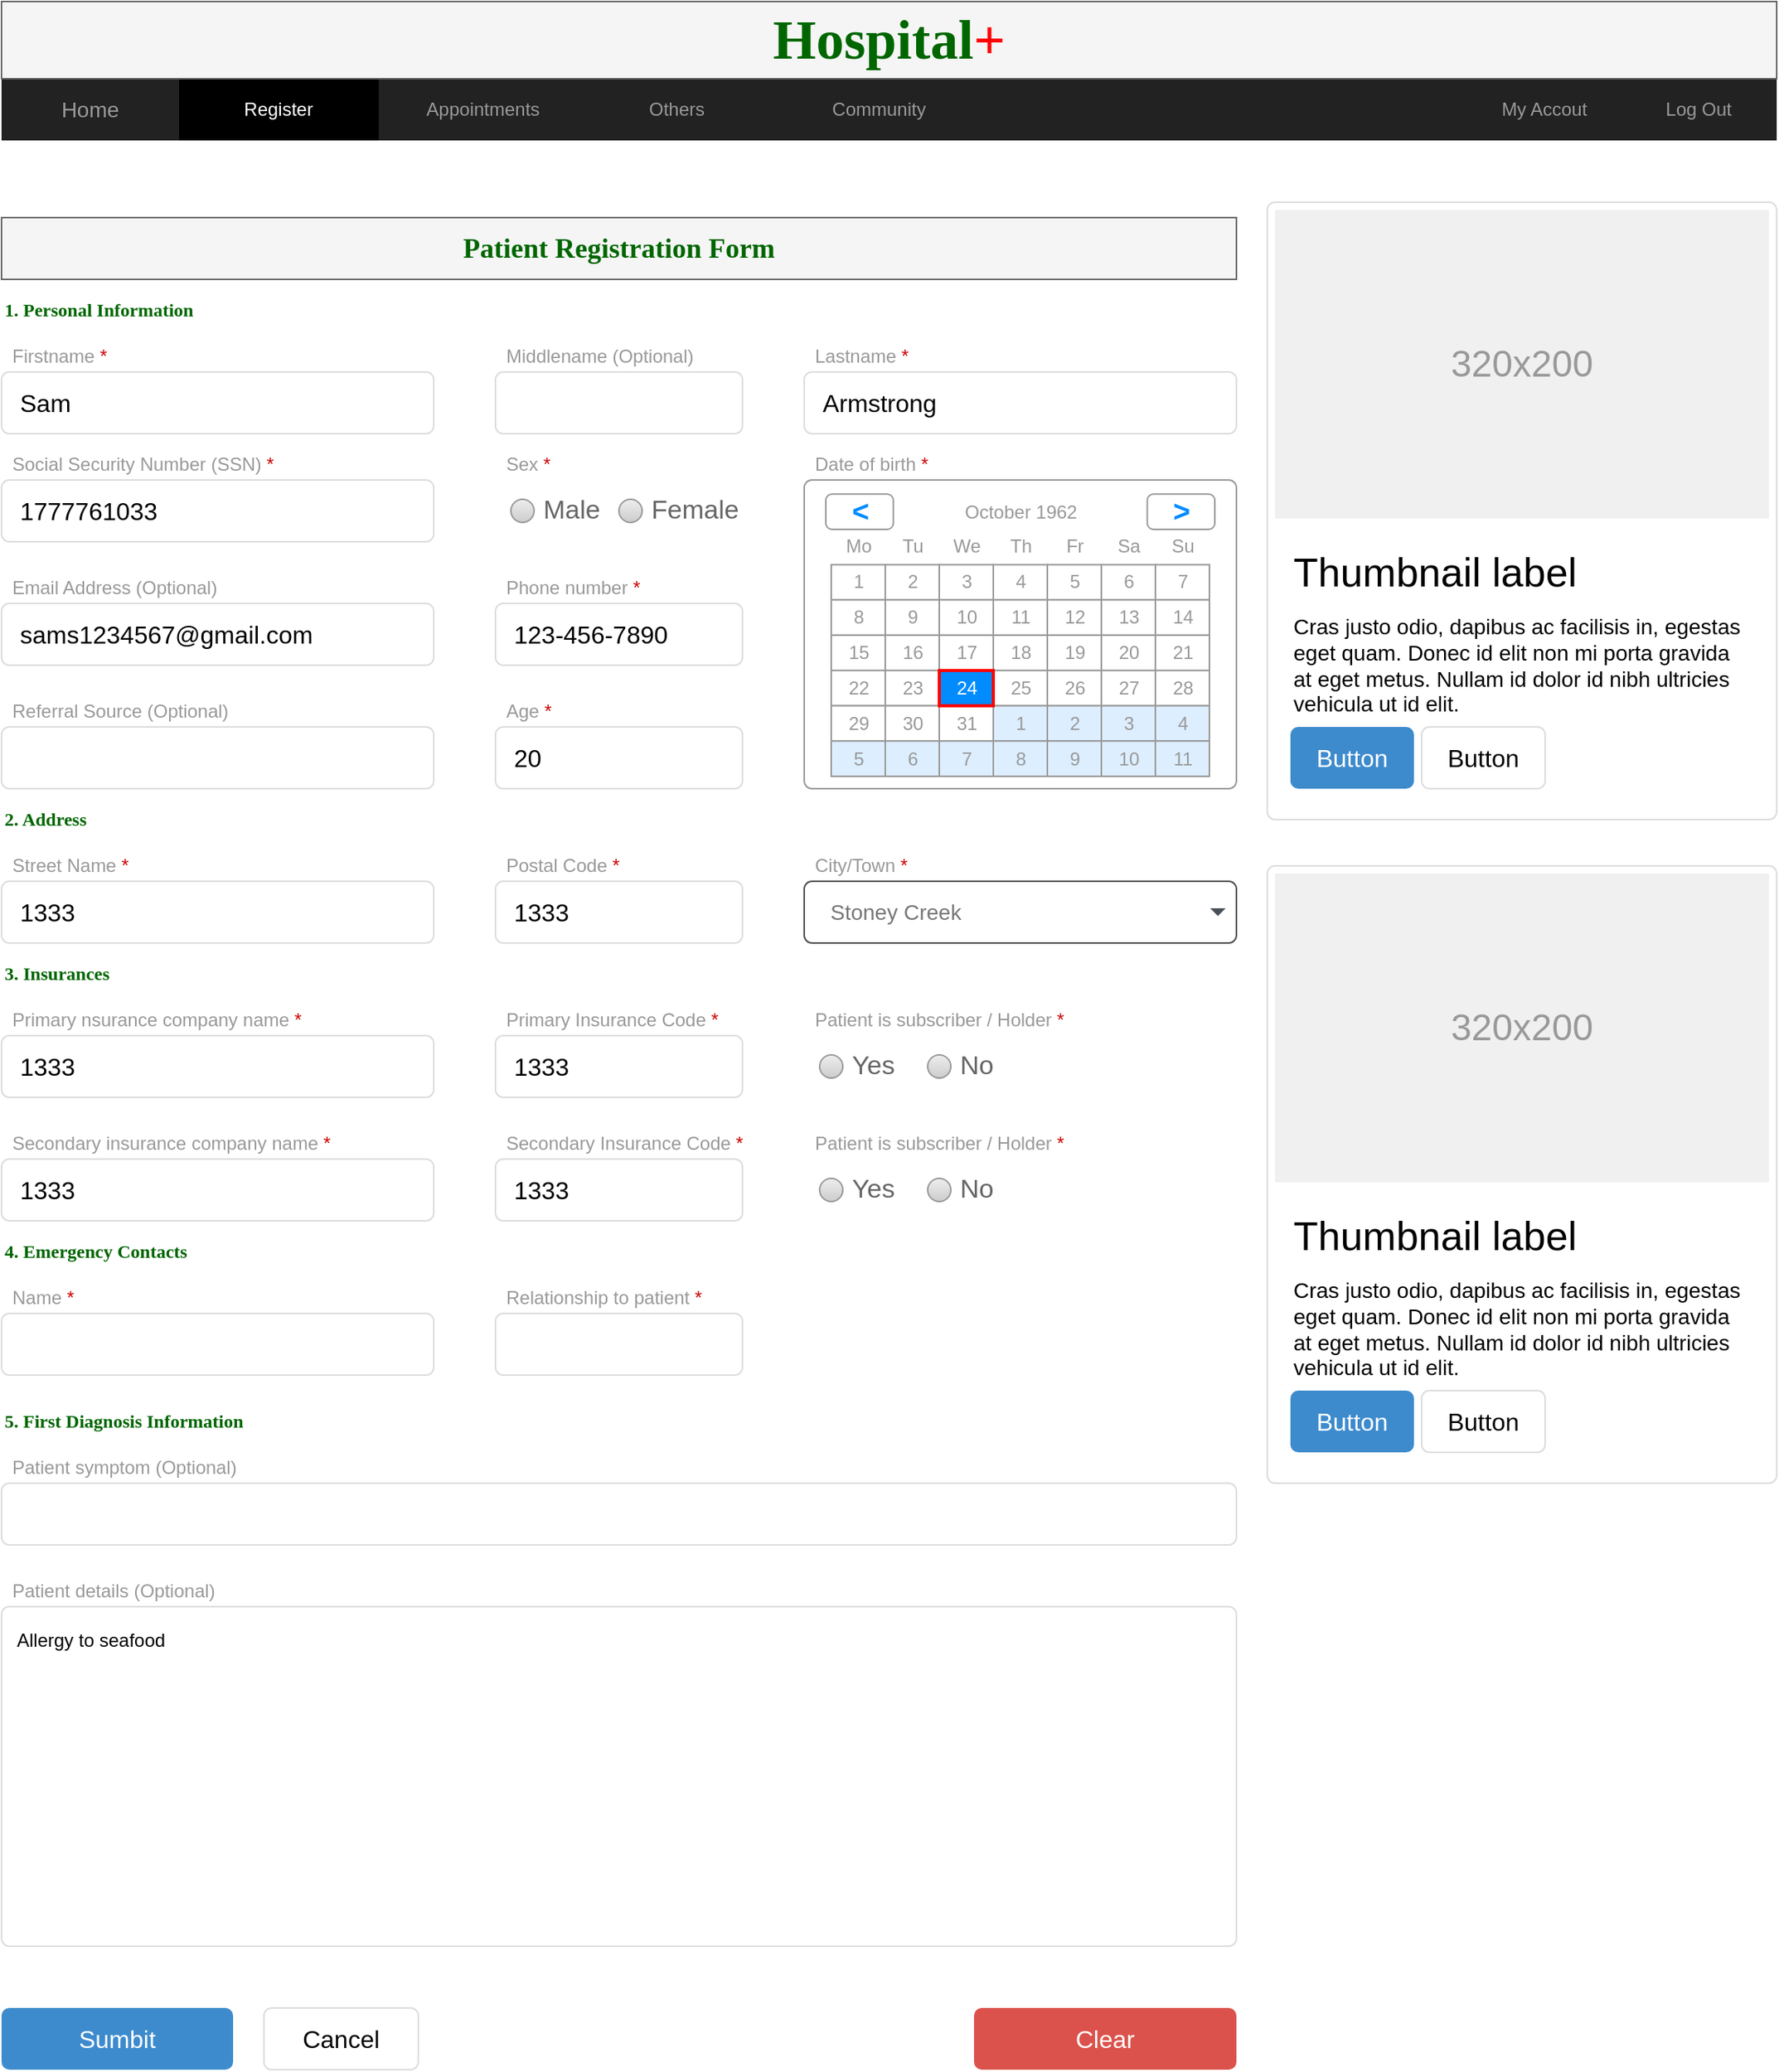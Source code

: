 <mxfile version="24.6.5" type="device">
  <diagram name="Page-1" id="c9db0220-8083-56f3-ca83-edcdcd058819">
    <mxGraphModel dx="2003" dy="2518" grid="1" gridSize="10" guides="1" tooltips="1" connect="1" arrows="1" fold="1" page="1" pageScale="1.5" pageWidth="826" pageHeight="1169" background="none" math="0" shadow="0">
      <root>
        <mxCell id="0" style=";html=1;" />
        <mxCell id="1" style=";html=1;" parent="0" />
        <mxCell id="3d76a8aef4d5c911-1" value="" style="html=1;shadow=0;dashed=0;shape=mxgraph.bootstrap.rect;fillColor=#222222;strokeColor=none;whiteSpace=wrap;rounded=0;fontSize=12;fontColor=#000000;align=center;" parent="1" vertex="1">
          <mxGeometry x="40" y="70" width="1150" height="40" as="geometry" />
        </mxCell>
        <mxCell id="3d76a8aef4d5c911-2" value="Home" style="html=1;shadow=0;dashed=0;fillColor=none;strokeColor=none;shape=mxgraph.bootstrap.rect;fontColor=#999999;fontSize=14;whiteSpace=wrap;" parent="3d76a8aef4d5c911-1" vertex="1">
          <mxGeometry width="115" height="40" as="geometry" />
        </mxCell>
        <mxCell id="3d76a8aef4d5c911-3" value="Register" style="html=1;shadow=0;dashed=0;shape=mxgraph.bootstrap.rect;fillColor=#000000;strokeColor=none;fontColor=#ffffff;spacingRight=0;whiteSpace=wrap;align=center;" parent="3d76a8aef4d5c911-1" vertex="1">
          <mxGeometry x="115" width="129.375" height="40" as="geometry" />
        </mxCell>
        <mxCell id="3d76a8aef4d5c911-5" value="Appointments" style="html=1;shadow=0;dashed=0;fillColor=none;strokeColor=none;shape=mxgraph.bootstrap.rect;fontColor=#999999;spacingRight=0;whiteSpace=wrap;" parent="3d76a8aef4d5c911-1" vertex="1">
          <mxGeometry x="244.38" width="135.63" height="40" as="geometry" />
        </mxCell>
        <mxCell id="3d76a8aef4d5c911-7" value="Others" style="html=1;shadow=0;dashed=0;fillColor=none;strokeColor=none;shape=mxgraph.bootstrap.rect;fontColor=#999999;whiteSpace=wrap;" parent="3d76a8aef4d5c911-1" vertex="1">
          <mxGeometry x="380.01" width="115" height="40" as="geometry" />
        </mxCell>
        <mxCell id="3d76a8aef4d5c911-8" value="Community" style="html=1;shadow=0;dashed=0;fillColor=none;strokeColor=none;shape=mxgraph.bootstrap.rect;fontColor=#999999;whiteSpace=wrap;" parent="3d76a8aef4d5c911-1" vertex="1">
          <mxGeometry x="517.5" width="100.625" height="40" as="geometry" />
        </mxCell>
        <mxCell id="3d76a8aef4d5c911-9" value="My Accout" style="html=1;shadow=0;dashed=0;fillColor=none;strokeColor=none;shape=mxgraph.bootstrap.rect;fontColor=#999999;whiteSpace=wrap;" parent="3d76a8aef4d5c911-1" vertex="1">
          <mxGeometry x="948.75" width="100.625" height="40" as="geometry" />
        </mxCell>
        <mxCell id="3d76a8aef4d5c911-10" value="Log Out" style="html=1;shadow=0;dashed=0;fillColor=none;strokeColor=none;shape=mxgraph.bootstrap.rect;fontColor=#999999;whiteSpace=wrap;" parent="3d76a8aef4d5c911-1" vertex="1">
          <mxGeometry x="1049.375" width="100.625" height="40" as="geometry" />
        </mxCell>
        <mxCell id="3d76a8aef4d5c911-11" value="" style="html=1;shadow=0;dashed=0;shape=mxgraph.bootstrap.rrect;rSize=5;strokeColor=#dddddd;rounded=0;fontSize=12;align=center;" parent="1" vertex="1">
          <mxGeometry x="860" y="150" width="330" height="400" as="geometry" />
        </mxCell>
        <mxCell id="3d76a8aef4d5c911-12" value="320x200" style="shape=rect;fontSize=24;fillColor=#f0f0f0;strokeColor=none;fontColor=#999999;whiteSpace=wrap;" parent="3d76a8aef4d5c911-11" vertex="1">
          <mxGeometry x="5" y="5" width="320" height="200" as="geometry" />
        </mxCell>
        <mxCell id="3d76a8aef4d5c911-13" value="Thumbnail label" style="html=1;shadow=0;dashed=0;shape=mxgraph.bootstrap.anchor;fontSize=26;align=left;whiteSpace=wrap;" parent="3d76a8aef4d5c911-11" vertex="1">
          <mxGeometry x="15" y="220" width="300" height="40" as="geometry" />
        </mxCell>
        <mxCell id="3d76a8aef4d5c911-14" value="Cras justo odio, dapibus ac facilisis in, egestas eget quam. Donec id elit non mi porta gravida at eget metus. Nullam id dolor id nibh ultricies vehicula ut id elit." style="html=1;shadow=0;dashed=0;shape=mxgraph.bootstrap.anchor;strokeColor=#dddddd;whiteSpace=wrap;align=left;verticalAlign=top;fontSize=14;whiteSpace=wrap;" parent="3d76a8aef4d5c911-11" vertex="1">
          <mxGeometry x="15" y="260" width="300" height="80" as="geometry" />
        </mxCell>
        <mxCell id="3d76a8aef4d5c911-15" value="Button" style="html=1;shadow=0;dashed=0;shape=mxgraph.bootstrap.rrect;rSize=5;fontSize=16;fillColor=#3D8BCD;strokeColor=none;fontColor=#ffffff;whiteSpace=wrap;" parent="3d76a8aef4d5c911-11" vertex="1">
          <mxGeometry y="1" width="80" height="40" relative="1" as="geometry">
            <mxPoint x="15" y="-60" as="offset" />
          </mxGeometry>
        </mxCell>
        <mxCell id="3d76a8aef4d5c911-16" value="Button" style="html=1;shadow=0;dashed=0;shape=mxgraph.bootstrap.rrect;rSize=5;fontSize=16;strokeColor=#dddddd;whiteSpace=wrap;" parent="3d76a8aef4d5c911-11" vertex="1">
          <mxGeometry y="1" width="80" height="40" relative="1" as="geometry">
            <mxPoint x="100" y="-60" as="offset" />
          </mxGeometry>
        </mxCell>
        <mxCell id="3d76a8aef4d5c911-17" value="Firstname &lt;font color=&quot;#cc0000&quot;&gt;*&lt;/font&gt;" style="html=1;shadow=0;dashed=0;shape=mxgraph.bootstrap.rect;strokeColor=none;fillColor=none;fontColor=#999999;align=left;spacingLeft=5;whiteSpace=wrap;rounded=0;" parent="1" vertex="1">
          <mxGeometry x="40" y="240" width="160" height="20" as="geometry" />
        </mxCell>
        <mxCell id="3d76a8aef4d5c911-18" value="Sam" style="html=1;shadow=0;dashed=0;shape=mxgraph.bootstrap.rrect;rSize=5;strokeColor=#dddddd;;align=left;spacingLeft=10;fontSize=16;whiteSpace=wrap;rounded=0;" parent="1" vertex="1">
          <mxGeometry x="40" y="260" width="280" height="40" as="geometry" />
        </mxCell>
        <mxCell id="3d76a8aef4d5c911-19" value="Patient symptom (Optional)" style="html=1;shadow=0;dashed=0;shape=mxgraph.bootstrap.rect;strokeColor=none;fillColor=none;fontColor=#999999;align=left;spacingLeft=5;whiteSpace=wrap;rounded=0;" parent="1" vertex="1">
          <mxGeometry x="40" y="960" width="200" height="20" as="geometry" />
        </mxCell>
        <mxCell id="3d76a8aef4d5c911-20" value="" style="html=1;shadow=0;dashed=0;shape=mxgraph.bootstrap.rrect;rSize=5;strokeColor=#dddddd;align=left;spacingLeft=10;fontSize=16;whiteSpace=wrap;rounded=0;" parent="1" vertex="1">
          <mxGeometry x="40" y="980" width="800" height="40" as="geometry" />
        </mxCell>
        <mxCell id="3d76a8aef4d5c911-23" value="Patient details (Optional)" style="html=1;shadow=0;dashed=0;shape=mxgraph.bootstrap.rect;strokeColor=none;fillColor=none;fontColor=#999999;align=left;spacingLeft=5;whiteSpace=wrap;rounded=0;" parent="1" vertex="1">
          <mxGeometry x="40" y="1040" width="200" height="20" as="geometry" />
        </mxCell>
        <mxCell id="3d76a8aef4d5c911-24" value="Allergy to seafood" style="html=1;shadow=0;dashed=0;shape=mxgraph.bootstrap.rrect;rSize=5;fontSize=12;strokeColor=#dddddd;align=left;spacing=10;verticalAlign=top;whiteSpace=wrap;rounded=0;" parent="1" vertex="1">
          <mxGeometry x="40" y="1060" width="800" height="220" as="geometry" />
        </mxCell>
        <mxCell id="3d76a8aef4d5c911-51" value="Sumbit" style="html=1;shadow=0;dashed=0;shape=mxgraph.bootstrap.rrect;align=center;rSize=5;strokeColor=none;fillColor=#3D8BCD;fontColor=#ffffff;fontSize=16;whiteSpace=wrap;rounded=0;" parent="1" vertex="1">
          <mxGeometry x="40" y="1320" width="150" height="40" as="geometry" />
        </mxCell>
        <mxCell id="3d76a8aef4d5c911-52" value="Cancel" style="html=1;shadow=0;dashed=0;shape=mxgraph.bootstrap.rrect;align=center;rSize=5;strokeColor=#dddddd;fontSize=16;whiteSpace=wrap;rounded=0;" parent="1" vertex="1">
          <mxGeometry x="210" y="1320" width="100" height="40" as="geometry" />
        </mxCell>
        <mxCell id="3d76a8aef4d5c911-53" value="Clear" style="html=1;shadow=0;dashed=0;shape=mxgraph.bootstrap.rrect;align=center;rSize=5;strokeColor=none;fillColor=#DB524C;fontColor=#ffffff;fontSize=16;whiteSpace=wrap;rounded=0;" parent="1" vertex="1">
          <mxGeometry x="670" y="1320" width="170" height="40" as="geometry" />
        </mxCell>
        <mxCell id="3d76a8aef4d5c911-54" value="" style="html=1;shadow=0;dashed=0;shape=mxgraph.bootstrap.rrect;rSize=5;strokeColor=#dddddd;rounded=0;fontSize=12;align=center;" parent="1" vertex="1">
          <mxGeometry x="860" y="580" width="330" height="400" as="geometry" />
        </mxCell>
        <mxCell id="3d76a8aef4d5c911-55" value="320x200" style="shape=rect;fontSize=24;fillColor=#f0f0f0;strokeColor=none;fontColor=#999999;whiteSpace=wrap;" parent="3d76a8aef4d5c911-54" vertex="1">
          <mxGeometry x="5" y="5" width="320" height="200" as="geometry" />
        </mxCell>
        <mxCell id="3d76a8aef4d5c911-56" value="Thumbnail label" style="html=1;shadow=0;dashed=0;shape=mxgraph.bootstrap.anchor;fontSize=26;align=left;whiteSpace=wrap;" parent="3d76a8aef4d5c911-54" vertex="1">
          <mxGeometry x="15" y="220" width="300" height="40" as="geometry" />
        </mxCell>
        <mxCell id="3d76a8aef4d5c911-57" value="Cras justo odio, dapibus ac facilisis in, egestas eget quam. Donec id elit non mi porta gravida at eget metus. Nullam id dolor id nibh ultricies vehicula ut id elit." style="html=1;shadow=0;dashed=0;shape=mxgraph.bootstrap.anchor;strokeColor=#dddddd;whiteSpace=wrap;align=left;verticalAlign=top;fontSize=14;whiteSpace=wrap;" parent="3d76a8aef4d5c911-54" vertex="1">
          <mxGeometry x="15" y="260" width="300" height="80" as="geometry" />
        </mxCell>
        <mxCell id="3d76a8aef4d5c911-58" value="Button" style="html=1;shadow=0;dashed=0;shape=mxgraph.bootstrap.rrect;rSize=5;fontSize=16;fillColor=#3D8BCD;strokeColor=none;fontColor=#ffffff;whiteSpace=wrap;" parent="3d76a8aef4d5c911-54" vertex="1">
          <mxGeometry y="1" width="80" height="40" relative="1" as="geometry">
            <mxPoint x="15" y="-60" as="offset" />
          </mxGeometry>
        </mxCell>
        <mxCell id="3d76a8aef4d5c911-59" value="Button" style="html=1;shadow=0;dashed=0;shape=mxgraph.bootstrap.rrect;rSize=5;fontSize=16;strokeColor=#dddddd;whiteSpace=wrap;" parent="3d76a8aef4d5c911-54" vertex="1">
          <mxGeometry y="1" width="80" height="40" relative="1" as="geometry">
            <mxPoint x="100" y="-60" as="offset" />
          </mxGeometry>
        </mxCell>
        <mxCell id="3RXiinGD9AzOw28SL5Pv-1" value="&lt;font color=&quot;#006600&quot; size=&quot;1&quot; face=&quot;Verdana&quot;&gt;&lt;b&gt;&lt;span style=&quot;line-height: 107%; font-size: 36px;&quot; lang=&quot;EN-US&quot;&gt;Hospital&lt;/span&gt;&lt;/b&gt;&lt;/font&gt;&lt;font color=&quot;#ff0000&quot; size=&quot;1&quot; face=&quot;Verdana&quot;&gt;&lt;b&gt;&lt;span style=&quot;line-height: 107%; font-size: 36px;&quot; lang=&quot;EN-US&quot;&gt;+&lt;/span&gt;&lt;/b&gt;&lt;/font&gt;" style="text;html=1;align=center;verticalAlign=middle;whiteSpace=wrap;rounded=0;fillColor=#f5f5f5;strokeColor=#666666;fontColor=#333333;" vertex="1" parent="1">
          <mxGeometry x="40" y="20" width="1150" height="50" as="geometry" />
        </mxCell>
        <mxCell id="3RXiinGD9AzOw28SL5Pv-2" value="&lt;font face=&quot;Verdana&quot; color=&quot;#006600&quot;&gt;&lt;b&gt;1. Personal Information&lt;br&gt;&lt;/b&gt;&lt;/font&gt;" style="text;html=1;align=left;verticalAlign=middle;whiteSpace=wrap;rounded=0;" vertex="1" parent="1">
          <mxGeometry x="40" y="200" width="800" height="40" as="geometry" />
        </mxCell>
        <mxCell id="3RXiinGD9AzOw28SL5Pv-4" value="" style="strokeWidth=1;shadow=0;dashed=0;align=center;html=1;shape=mxgraph.mockup.forms.rrect;rSize=5;strokeColor=#999999;fillColor=#ffffff;" vertex="1" parent="1">
          <mxGeometry x="560" y="330" width="280" height="200" as="geometry" />
        </mxCell>
        <mxCell id="3RXiinGD9AzOw28SL5Pv-5" value="October 1962" style="strokeWidth=1;shadow=0;dashed=0;align=center;html=1;shape=mxgraph.mockup.forms.anchor;fontColor=#999999;" vertex="1" parent="3RXiinGD9AzOw28SL5Pv-4">
          <mxGeometry x="52.5" y="9.143" width="175.0" height="22.857" as="geometry" />
        </mxCell>
        <mxCell id="3RXiinGD9AzOw28SL5Pv-6" value="&lt;" style="strokeWidth=1;shadow=0;dashed=0;align=center;html=1;shape=mxgraph.mockup.forms.rrect;rSize=4;strokeColor=#999999;fontColor=#008cff;fontSize=19;fontStyle=1;" vertex="1" parent="3RXiinGD9AzOw28SL5Pv-4">
          <mxGeometry x="14" y="9.143" width="43.75" height="22.857" as="geometry" />
        </mxCell>
        <mxCell id="3RXiinGD9AzOw28SL5Pv-7" value="&gt;" style="strokeWidth=1;shadow=0;dashed=0;align=center;html=1;shape=mxgraph.mockup.forms.rrect;rSize=4;strokeColor=#999999;fontColor=#008cff;fontSize=19;fontStyle=1;" vertex="1" parent="3RXiinGD9AzOw28SL5Pv-4">
          <mxGeometry x="222.25" y="9.143" width="43.75" height="22.857" as="geometry" />
        </mxCell>
        <mxCell id="3RXiinGD9AzOw28SL5Pv-8" value="Mo" style="strokeWidth=1;shadow=0;dashed=0;align=center;html=1;shape=mxgraph.mockup.forms.anchor;fontColor=#999999;" vertex="1" parent="3RXiinGD9AzOw28SL5Pv-4">
          <mxGeometry x="17.5" y="32.0" width="35" height="22.857" as="geometry" />
        </mxCell>
        <mxCell id="3RXiinGD9AzOw28SL5Pv-9" value="Tu" style="strokeWidth=1;shadow=0;dashed=0;align=center;html=1;shape=mxgraph.mockup.forms.anchor;fontColor=#999999;" vertex="1" parent="3RXiinGD9AzOw28SL5Pv-4">
          <mxGeometry x="52.5" y="32.0" width="35" height="22.857" as="geometry" />
        </mxCell>
        <mxCell id="3RXiinGD9AzOw28SL5Pv-10" value="We" style="strokeWidth=1;shadow=0;dashed=0;align=center;html=1;shape=mxgraph.mockup.forms.anchor;fontColor=#999999;" vertex="1" parent="3RXiinGD9AzOw28SL5Pv-4">
          <mxGeometry x="87.5" y="32.0" width="35" height="22.857" as="geometry" />
        </mxCell>
        <mxCell id="3RXiinGD9AzOw28SL5Pv-11" value="Th" style="strokeWidth=1;shadow=0;dashed=0;align=center;html=1;shape=mxgraph.mockup.forms.anchor;fontColor=#999999;" vertex="1" parent="3RXiinGD9AzOw28SL5Pv-4">
          <mxGeometry x="122.5" y="32.0" width="35" height="22.857" as="geometry" />
        </mxCell>
        <mxCell id="3RXiinGD9AzOw28SL5Pv-12" value="Fr" style="strokeWidth=1;shadow=0;dashed=0;align=center;html=1;shape=mxgraph.mockup.forms.anchor;fontColor=#999999;" vertex="1" parent="3RXiinGD9AzOw28SL5Pv-4">
          <mxGeometry x="157.5" y="32.0" width="35" height="22.857" as="geometry" />
        </mxCell>
        <mxCell id="3RXiinGD9AzOw28SL5Pv-13" value="Sa" style="strokeWidth=1;shadow=0;dashed=0;align=center;html=1;shape=mxgraph.mockup.forms.anchor;fontColor=#999999;" vertex="1" parent="3RXiinGD9AzOw28SL5Pv-4">
          <mxGeometry x="192.5" y="32.0" width="35" height="22.857" as="geometry" />
        </mxCell>
        <mxCell id="3RXiinGD9AzOw28SL5Pv-14" value="Su" style="strokeWidth=1;shadow=0;dashed=0;align=center;html=1;shape=mxgraph.mockup.forms.anchor;fontColor=#999999;" vertex="1" parent="3RXiinGD9AzOw28SL5Pv-4">
          <mxGeometry x="227.5" y="32.0" width="35" height="22.857" as="geometry" />
        </mxCell>
        <mxCell id="3RXiinGD9AzOw28SL5Pv-15" value="1" style="strokeWidth=1;shadow=0;dashed=0;align=center;html=1;shape=mxgraph.mockup.forms.rrect;rSize=0;strokeColor=#999999;fontColor=#999999;" vertex="1" parent="3RXiinGD9AzOw28SL5Pv-4">
          <mxGeometry x="17.5" y="54.857" width="35" height="22.857" as="geometry" />
        </mxCell>
        <mxCell id="3RXiinGD9AzOw28SL5Pv-16" value="2" style="strokeWidth=1;shadow=0;dashed=0;align=center;html=1;shape=mxgraph.mockup.forms.rrect;rSize=0;strokeColor=#999999;fontColor=#999999;" vertex="1" parent="3RXiinGD9AzOw28SL5Pv-4">
          <mxGeometry x="52.5" y="54.857" width="35" height="22.857" as="geometry" />
        </mxCell>
        <mxCell id="3RXiinGD9AzOw28SL5Pv-17" value="3" style="strokeWidth=1;shadow=0;dashed=0;align=center;html=1;shape=mxgraph.mockup.forms.rrect;rSize=0;strokeColor=#999999;fontColor=#999999;" vertex="1" parent="3RXiinGD9AzOw28SL5Pv-4">
          <mxGeometry x="87.5" y="54.857" width="35" height="22.857" as="geometry" />
        </mxCell>
        <mxCell id="3RXiinGD9AzOw28SL5Pv-18" value="4" style="strokeWidth=1;shadow=0;dashed=0;align=center;html=1;shape=mxgraph.mockup.forms.rrect;rSize=0;strokeColor=#999999;fontColor=#999999;" vertex="1" parent="3RXiinGD9AzOw28SL5Pv-4">
          <mxGeometry x="122.5" y="54.857" width="35" height="22.857" as="geometry" />
        </mxCell>
        <mxCell id="3RXiinGD9AzOw28SL5Pv-19" value="5" style="strokeWidth=1;shadow=0;dashed=0;align=center;html=1;shape=mxgraph.mockup.forms.rrect;rSize=0;strokeColor=#999999;fontColor=#999999;" vertex="1" parent="3RXiinGD9AzOw28SL5Pv-4">
          <mxGeometry x="157.5" y="54.857" width="35" height="22.857" as="geometry" />
        </mxCell>
        <mxCell id="3RXiinGD9AzOw28SL5Pv-20" value="6" style="strokeWidth=1;shadow=0;dashed=0;align=center;html=1;shape=mxgraph.mockup.forms.rrect;rSize=0;strokeColor=#999999;fontColor=#999999;" vertex="1" parent="3RXiinGD9AzOw28SL5Pv-4">
          <mxGeometry x="192.5" y="54.857" width="35" height="22.857" as="geometry" />
        </mxCell>
        <mxCell id="3RXiinGD9AzOw28SL5Pv-21" value="7" style="strokeWidth=1;shadow=0;dashed=0;align=center;html=1;shape=mxgraph.mockup.forms.rrect;rSize=0;strokeColor=#999999;fontColor=#999999;" vertex="1" parent="3RXiinGD9AzOw28SL5Pv-4">
          <mxGeometry x="227.5" y="54.857" width="35" height="22.857" as="geometry" />
        </mxCell>
        <mxCell id="3RXiinGD9AzOw28SL5Pv-22" value="8" style="strokeWidth=1;shadow=0;dashed=0;align=center;html=1;shape=mxgraph.mockup.forms.rrect;rSize=0;strokeColor=#999999;fontColor=#999999;" vertex="1" parent="3RXiinGD9AzOw28SL5Pv-4">
          <mxGeometry x="17.5" y="77.714" width="35" height="22.857" as="geometry" />
        </mxCell>
        <mxCell id="3RXiinGD9AzOw28SL5Pv-23" value="9" style="strokeWidth=1;shadow=0;dashed=0;align=center;html=1;shape=mxgraph.mockup.forms.rrect;rSize=0;strokeColor=#999999;fontColor=#999999;" vertex="1" parent="3RXiinGD9AzOw28SL5Pv-4">
          <mxGeometry x="52.5" y="77.714" width="35" height="22.857" as="geometry" />
        </mxCell>
        <mxCell id="3RXiinGD9AzOw28SL5Pv-24" value="10" style="strokeWidth=1;shadow=0;dashed=0;align=center;html=1;shape=mxgraph.mockup.forms.rrect;rSize=0;strokeColor=#999999;fontColor=#999999;" vertex="1" parent="3RXiinGD9AzOw28SL5Pv-4">
          <mxGeometry x="87.5" y="77.714" width="35" height="22.857" as="geometry" />
        </mxCell>
        <mxCell id="3RXiinGD9AzOw28SL5Pv-25" value="11" style="strokeWidth=1;shadow=0;dashed=0;align=center;html=1;shape=mxgraph.mockup.forms.rrect;rSize=0;strokeColor=#999999;fontColor=#999999;" vertex="1" parent="3RXiinGD9AzOw28SL5Pv-4">
          <mxGeometry x="122.5" y="77.714" width="35" height="22.857" as="geometry" />
        </mxCell>
        <mxCell id="3RXiinGD9AzOw28SL5Pv-26" value="12" style="strokeWidth=1;shadow=0;dashed=0;align=center;html=1;shape=mxgraph.mockup.forms.rrect;rSize=0;strokeColor=#999999;fontColor=#999999;" vertex="1" parent="3RXiinGD9AzOw28SL5Pv-4">
          <mxGeometry x="157.5" y="77.714" width="35" height="22.857" as="geometry" />
        </mxCell>
        <mxCell id="3RXiinGD9AzOw28SL5Pv-27" value="13" style="strokeWidth=1;shadow=0;dashed=0;align=center;html=1;shape=mxgraph.mockup.forms.rrect;rSize=0;strokeColor=#999999;fontColor=#999999;" vertex="1" parent="3RXiinGD9AzOw28SL5Pv-4">
          <mxGeometry x="192.5" y="77.714" width="35" height="22.857" as="geometry" />
        </mxCell>
        <mxCell id="3RXiinGD9AzOw28SL5Pv-28" value="14" style="strokeWidth=1;shadow=0;dashed=0;align=center;html=1;shape=mxgraph.mockup.forms.rrect;rSize=0;strokeColor=#999999;fontColor=#999999;" vertex="1" parent="3RXiinGD9AzOw28SL5Pv-4">
          <mxGeometry x="227.5" y="77.714" width="35" height="22.857" as="geometry" />
        </mxCell>
        <mxCell id="3RXiinGD9AzOw28SL5Pv-29" value="15" style="strokeWidth=1;shadow=0;dashed=0;align=center;html=1;shape=mxgraph.mockup.forms.rrect;rSize=0;strokeColor=#999999;fontColor=#999999;" vertex="1" parent="3RXiinGD9AzOw28SL5Pv-4">
          <mxGeometry x="17.5" y="100.571" width="35" height="22.857" as="geometry" />
        </mxCell>
        <mxCell id="3RXiinGD9AzOw28SL5Pv-30" value="16" style="strokeWidth=1;shadow=0;dashed=0;align=center;html=1;shape=mxgraph.mockup.forms.rrect;rSize=0;strokeColor=#999999;fontColor=#999999;" vertex="1" parent="3RXiinGD9AzOw28SL5Pv-4">
          <mxGeometry x="52.5" y="100.571" width="35" height="22.857" as="geometry" />
        </mxCell>
        <mxCell id="3RXiinGD9AzOw28SL5Pv-31" value="17" style="strokeWidth=1;shadow=0;dashed=0;align=center;html=1;shape=mxgraph.mockup.forms.rrect;rSize=0;strokeColor=#999999;fontColor=#999999;" vertex="1" parent="3RXiinGD9AzOw28SL5Pv-4">
          <mxGeometry x="87.5" y="100.571" width="35" height="22.857" as="geometry" />
        </mxCell>
        <mxCell id="3RXiinGD9AzOw28SL5Pv-32" value="18" style="strokeWidth=1;shadow=0;dashed=0;align=center;html=1;shape=mxgraph.mockup.forms.rrect;rSize=0;strokeColor=#999999;fontColor=#999999;" vertex="1" parent="3RXiinGD9AzOw28SL5Pv-4">
          <mxGeometry x="122.5" y="100.571" width="35" height="22.857" as="geometry" />
        </mxCell>
        <mxCell id="3RXiinGD9AzOw28SL5Pv-33" value="19" style="strokeWidth=1;shadow=0;dashed=0;align=center;html=1;shape=mxgraph.mockup.forms.rrect;rSize=0;strokeColor=#999999;fontColor=#999999;" vertex="1" parent="3RXiinGD9AzOw28SL5Pv-4">
          <mxGeometry x="157.5" y="100.571" width="35" height="22.857" as="geometry" />
        </mxCell>
        <mxCell id="3RXiinGD9AzOw28SL5Pv-34" value="20" style="strokeWidth=1;shadow=0;dashed=0;align=center;html=1;shape=mxgraph.mockup.forms.rrect;rSize=0;strokeColor=#999999;fontColor=#999999;" vertex="1" parent="3RXiinGD9AzOw28SL5Pv-4">
          <mxGeometry x="192.5" y="100.571" width="35" height="22.857" as="geometry" />
        </mxCell>
        <mxCell id="3RXiinGD9AzOw28SL5Pv-35" value="21" style="strokeWidth=1;shadow=0;dashed=0;align=center;html=1;shape=mxgraph.mockup.forms.rrect;rSize=0;strokeColor=#999999;fontColor=#999999;" vertex="1" parent="3RXiinGD9AzOw28SL5Pv-4">
          <mxGeometry x="227.5" y="100.571" width="35" height="22.857" as="geometry" />
        </mxCell>
        <mxCell id="3RXiinGD9AzOw28SL5Pv-36" value="22" style="strokeWidth=1;shadow=0;dashed=0;align=center;html=1;shape=mxgraph.mockup.forms.rrect;rSize=0;strokeColor=#999999;fontColor=#999999;" vertex="1" parent="3RXiinGD9AzOw28SL5Pv-4">
          <mxGeometry x="17.5" y="123.429" width="35" height="22.857" as="geometry" />
        </mxCell>
        <mxCell id="3RXiinGD9AzOw28SL5Pv-37" value="23" style="strokeWidth=1;shadow=0;dashed=0;align=center;html=1;shape=mxgraph.mockup.forms.rrect;rSize=0;strokeColor=#999999;fontColor=#999999;" vertex="1" parent="3RXiinGD9AzOw28SL5Pv-4">
          <mxGeometry x="52.5" y="123.429" width="35" height="22.857" as="geometry" />
        </mxCell>
        <mxCell id="3RXiinGD9AzOw28SL5Pv-38" value="25" style="strokeWidth=1;shadow=0;dashed=0;align=center;html=1;shape=mxgraph.mockup.forms.rrect;rSize=0;strokeColor=#999999;fontColor=#999999;" vertex="1" parent="3RXiinGD9AzOw28SL5Pv-4">
          <mxGeometry x="122.5" y="123.429" width="35" height="22.857" as="geometry" />
        </mxCell>
        <mxCell id="3RXiinGD9AzOw28SL5Pv-39" value="26" style="strokeWidth=1;shadow=0;dashed=0;align=center;html=1;shape=mxgraph.mockup.forms.rrect;rSize=0;strokeColor=#999999;fontColor=#999999;" vertex="1" parent="3RXiinGD9AzOw28SL5Pv-4">
          <mxGeometry x="157.5" y="123.429" width="35" height="22.857" as="geometry" />
        </mxCell>
        <mxCell id="3RXiinGD9AzOw28SL5Pv-40" value="27" style="strokeWidth=1;shadow=0;dashed=0;align=center;html=1;shape=mxgraph.mockup.forms.rrect;rSize=0;strokeColor=#999999;fontColor=#999999;" vertex="1" parent="3RXiinGD9AzOw28SL5Pv-4">
          <mxGeometry x="192.5" y="123.429" width="35" height="22.857" as="geometry" />
        </mxCell>
        <mxCell id="3RXiinGD9AzOw28SL5Pv-41" value="28" style="strokeWidth=1;shadow=0;dashed=0;align=center;html=1;shape=mxgraph.mockup.forms.rrect;rSize=0;strokeColor=#999999;fontColor=#999999;" vertex="1" parent="3RXiinGD9AzOw28SL5Pv-4">
          <mxGeometry x="227.5" y="123.429" width="35" height="22.857" as="geometry" />
        </mxCell>
        <mxCell id="3RXiinGD9AzOw28SL5Pv-42" value="29" style="strokeWidth=1;shadow=0;dashed=0;align=center;html=1;shape=mxgraph.mockup.forms.rrect;rSize=0;strokeColor=#999999;fontColor=#999999;" vertex="1" parent="3RXiinGD9AzOw28SL5Pv-4">
          <mxGeometry x="17.5" y="146.286" width="35" height="22.857" as="geometry" />
        </mxCell>
        <mxCell id="3RXiinGD9AzOw28SL5Pv-43" value="30" style="strokeWidth=1;shadow=0;dashed=0;align=center;html=1;shape=mxgraph.mockup.forms.rrect;rSize=0;strokeColor=#999999;fontColor=#999999;" vertex="1" parent="3RXiinGD9AzOw28SL5Pv-4">
          <mxGeometry x="52.5" y="146.286" width="35" height="22.857" as="geometry" />
        </mxCell>
        <mxCell id="3RXiinGD9AzOw28SL5Pv-44" value="31" style="strokeWidth=1;shadow=0;dashed=0;align=center;html=1;shape=mxgraph.mockup.forms.rrect;rSize=0;strokeColor=#999999;fontColor=#999999;" vertex="1" parent="3RXiinGD9AzOw28SL5Pv-4">
          <mxGeometry x="87.5" y="146.286" width="35" height="22.857" as="geometry" />
        </mxCell>
        <mxCell id="3RXiinGD9AzOw28SL5Pv-45" value="1" style="strokeWidth=1;shadow=0;dashed=0;align=center;html=1;shape=mxgraph.mockup.forms.rrect;rSize=0;strokeColor=#999999;fontColor=#999999;fillColor=#ddeeff;" vertex="1" parent="3RXiinGD9AzOw28SL5Pv-4">
          <mxGeometry x="122.5" y="146.286" width="35" height="22.857" as="geometry" />
        </mxCell>
        <mxCell id="3RXiinGD9AzOw28SL5Pv-46" value="2" style="strokeWidth=1;shadow=0;dashed=0;align=center;html=1;shape=mxgraph.mockup.forms.rrect;rSize=0;strokeColor=#999999;fontColor=#999999;fillColor=#ddeeff;" vertex="1" parent="3RXiinGD9AzOw28SL5Pv-4">
          <mxGeometry x="157.5" y="146.286" width="35" height="22.857" as="geometry" />
        </mxCell>
        <mxCell id="3RXiinGD9AzOw28SL5Pv-47" value="3" style="strokeWidth=1;shadow=0;dashed=0;align=center;html=1;shape=mxgraph.mockup.forms.rrect;rSize=0;strokeColor=#999999;fontColor=#999999;fillColor=#ddeeff;" vertex="1" parent="3RXiinGD9AzOw28SL5Pv-4">
          <mxGeometry x="192.5" y="146.286" width="35" height="22.857" as="geometry" />
        </mxCell>
        <mxCell id="3RXiinGD9AzOw28SL5Pv-48" value="4" style="strokeWidth=1;shadow=0;dashed=0;align=center;html=1;shape=mxgraph.mockup.forms.rrect;rSize=0;strokeColor=#999999;fontColor=#999999;fillColor=#ddeeff;" vertex="1" parent="3RXiinGD9AzOw28SL5Pv-4">
          <mxGeometry x="227.5" y="146.286" width="35" height="22.857" as="geometry" />
        </mxCell>
        <mxCell id="3RXiinGD9AzOw28SL5Pv-49" value="5" style="strokeWidth=1;shadow=0;dashed=0;align=center;html=1;shape=mxgraph.mockup.forms.rrect;rSize=0;strokeColor=#999999;fontColor=#999999;fillColor=#ddeeff;" vertex="1" parent="3RXiinGD9AzOw28SL5Pv-4">
          <mxGeometry x="17.5" y="169.143" width="35" height="22.857" as="geometry" />
        </mxCell>
        <mxCell id="3RXiinGD9AzOw28SL5Pv-50" value="6" style="strokeWidth=1;shadow=0;dashed=0;align=center;html=1;shape=mxgraph.mockup.forms.rrect;rSize=0;strokeColor=#999999;fontColor=#999999;fillColor=#ddeeff;" vertex="1" parent="3RXiinGD9AzOw28SL5Pv-4">
          <mxGeometry x="52.5" y="169.143" width="35" height="22.857" as="geometry" />
        </mxCell>
        <mxCell id="3RXiinGD9AzOw28SL5Pv-51" value="7" style="strokeWidth=1;shadow=0;dashed=0;align=center;html=1;shape=mxgraph.mockup.forms.rrect;rSize=0;strokeColor=#999999;fontColor=#999999;fillColor=#ddeeff;" vertex="1" parent="3RXiinGD9AzOw28SL5Pv-4">
          <mxGeometry x="87.5" y="169.143" width="35" height="22.857" as="geometry" />
        </mxCell>
        <mxCell id="3RXiinGD9AzOw28SL5Pv-52" value="8" style="strokeWidth=1;shadow=0;dashed=0;align=center;html=1;shape=mxgraph.mockup.forms.rrect;rSize=0;strokeColor=#999999;fontColor=#999999;fillColor=#ddeeff;" vertex="1" parent="3RXiinGD9AzOw28SL5Pv-4">
          <mxGeometry x="122.5" y="169.143" width="35" height="22.857" as="geometry" />
        </mxCell>
        <mxCell id="3RXiinGD9AzOw28SL5Pv-53" value="9" style="strokeWidth=1;shadow=0;dashed=0;align=center;html=1;shape=mxgraph.mockup.forms.rrect;rSize=0;strokeColor=#999999;fontColor=#999999;fillColor=#ddeeff;" vertex="1" parent="3RXiinGD9AzOw28SL5Pv-4">
          <mxGeometry x="157.5" y="169.143" width="35" height="22.857" as="geometry" />
        </mxCell>
        <mxCell id="3RXiinGD9AzOw28SL5Pv-54" value="10" style="strokeWidth=1;shadow=0;dashed=0;align=center;html=1;shape=mxgraph.mockup.forms.rrect;rSize=0;strokeColor=#999999;fontColor=#999999;fillColor=#ddeeff;" vertex="1" parent="3RXiinGD9AzOw28SL5Pv-4">
          <mxGeometry x="192.5" y="169.143" width="35" height="22.857" as="geometry" />
        </mxCell>
        <mxCell id="3RXiinGD9AzOw28SL5Pv-55" value="11" style="strokeWidth=1;shadow=0;dashed=0;align=center;html=1;shape=mxgraph.mockup.forms.rrect;rSize=0;strokeColor=#999999;fontColor=#999999;fillColor=#ddeeff;" vertex="1" parent="3RXiinGD9AzOw28SL5Pv-4">
          <mxGeometry x="227.5" y="169.143" width="35" height="22.857" as="geometry" />
        </mxCell>
        <mxCell id="3RXiinGD9AzOw28SL5Pv-56" value="24" style="strokeWidth=1;shadow=0;dashed=0;align=center;html=1;shape=mxgraph.mockup.forms.rrect;rSize=0;strokeColor=#ff0000;fontColor=#ffffff;strokeWidth=2;fillColor=#008cff;" vertex="1" parent="3RXiinGD9AzOw28SL5Pv-4">
          <mxGeometry x="87.5" y="123.429" width="35" height="22.857" as="geometry" />
        </mxCell>
        <mxCell id="3RXiinGD9AzOw28SL5Pv-57" value="Lastname &lt;font color=&quot;#cc0000&quot;&gt;*&lt;/font&gt;" style="html=1;shadow=0;dashed=0;shape=mxgraph.bootstrap.rect;strokeColor=none;fillColor=none;fontColor=#999999;align=left;spacingLeft=5;whiteSpace=wrap;rounded=0;" vertex="1" parent="1">
          <mxGeometry x="560" y="240" width="120" height="20" as="geometry" />
        </mxCell>
        <mxCell id="3RXiinGD9AzOw28SL5Pv-58" value="Armstrong" style="html=1;shadow=0;dashed=0;shape=mxgraph.bootstrap.rrect;rSize=5;strokeColor=#dddddd;;align=left;spacingLeft=10;fontSize=16;whiteSpace=wrap;rounded=0;" vertex="1" parent="1">
          <mxGeometry x="560" y="260" width="280" height="40" as="geometry" />
        </mxCell>
        <mxCell id="3RXiinGD9AzOw28SL5Pv-59" value="Middlename (Optional)" style="html=1;shadow=0;dashed=0;shape=mxgraph.bootstrap.rect;strokeColor=none;fillColor=none;fontColor=#999999;align=left;spacingLeft=5;whiteSpace=wrap;rounded=0;" vertex="1" parent="1">
          <mxGeometry x="360" y="240" width="160" height="20" as="geometry" />
        </mxCell>
        <mxCell id="3RXiinGD9AzOw28SL5Pv-60" value="" style="html=1;shadow=0;dashed=0;shape=mxgraph.bootstrap.rrect;rSize=5;strokeColor=#dddddd;;align=left;spacingLeft=10;fontSize=16;whiteSpace=wrap;rounded=0;" vertex="1" parent="1">
          <mxGeometry x="360" y="260" width="160" height="40" as="geometry" />
        </mxCell>
        <mxCell id="3RXiinGD9AzOw28SL5Pv-61" value="Date of birth &lt;font color=&quot;#cc0000&quot;&gt;*&lt;/font&gt;" style="html=1;shadow=0;dashed=0;shape=mxgraph.bootstrap.rect;strokeColor=none;fillColor=none;fontColor=#999999;align=left;spacingLeft=5;whiteSpace=wrap;rounded=0;" vertex="1" parent="1">
          <mxGeometry x="560" y="310" width="150" height="20" as="geometry" />
        </mxCell>
        <mxCell id="3RXiinGD9AzOw28SL5Pv-70" value="Sex &lt;font color=&quot;#cc0000&quot;&gt;*&lt;/font&gt;" style="html=1;shadow=0;dashed=0;shape=mxgraph.bootstrap.rect;strokeColor=none;fillColor=none;fontColor=#999999;align=left;spacingLeft=5;whiteSpace=wrap;rounded=0;" vertex="1" parent="1">
          <mxGeometry x="360" y="310" width="60" height="20" as="geometry" />
        </mxCell>
        <mxCell id="3RXiinGD9AzOw28SL5Pv-72" value="Male" style="shape=ellipse;fillColor=#eeeeee;strokeColor=#999999;gradientColor=#cccccc;html=1;align=left;spacingLeft=4;fontSize=17;fontColor=#666666;labelPosition=right;shadow=0;" vertex="1" parent="1">
          <mxGeometry x="370" y="342.5" width="15" height="15" as="geometry" />
        </mxCell>
        <mxCell id="3RXiinGD9AzOw28SL5Pv-73" value="Female" style="shape=ellipse;fillColor=#eeeeee;strokeColor=#999999;gradientColor=#cccccc;html=1;align=left;spacingLeft=4;fontSize=17;fontColor=#666666;labelPosition=right;shadow=0;" vertex="1" parent="1">
          <mxGeometry x="440" y="342.5" width="15" height="15" as="geometry" />
        </mxCell>
        <mxCell id="3RXiinGD9AzOw28SL5Pv-97" value="Referral Source (Optional)" style="html=1;shadow=0;dashed=0;shape=mxgraph.bootstrap.rect;strokeColor=none;fillColor=none;fontColor=#999999;align=left;spacingLeft=5;whiteSpace=wrap;rounded=0;" vertex="1" parent="1">
          <mxGeometry x="40" y="470" width="200" height="20" as="geometry" />
        </mxCell>
        <mxCell id="3RXiinGD9AzOw28SL5Pv-98" value="" style="html=1;shadow=0;dashed=0;shape=mxgraph.bootstrap.rrect;rSize=5;strokeColor=#dddddd;;align=left;spacingLeft=10;fontSize=16;whiteSpace=wrap;rounded=0;" vertex="1" parent="1">
          <mxGeometry x="40" y="490" width="280" height="40" as="geometry" />
        </mxCell>
        <mxCell id="3RXiinGD9AzOw28SL5Pv-99" value="Phone number &lt;font color=&quot;#cc0000&quot;&gt;*&lt;/font&gt;" style="html=1;shadow=0;dashed=0;shape=mxgraph.bootstrap.rect;strokeColor=none;fillColor=none;fontColor=#999999;align=left;spacingLeft=5;whiteSpace=wrap;rounded=0;" vertex="1" parent="1">
          <mxGeometry x="360" y="390" width="160" height="20" as="geometry" />
        </mxCell>
        <mxCell id="3RXiinGD9AzOw28SL5Pv-100" value="123-456-7890" style="html=1;shadow=0;dashed=0;shape=mxgraph.bootstrap.rrect;rSize=5;strokeColor=#dddddd;;align=left;spacingLeft=10;fontSize=16;whiteSpace=wrap;rounded=0;" vertex="1" parent="1">
          <mxGeometry x="360" y="410" width="160" height="40" as="geometry" />
        </mxCell>
        <mxCell id="3RXiinGD9AzOw28SL5Pv-101" value="Email Address (Optional)" style="html=1;shadow=0;dashed=0;shape=mxgraph.bootstrap.rect;strokeColor=none;fillColor=none;fontColor=#999999;align=left;spacingLeft=5;whiteSpace=wrap;rounded=0;" vertex="1" parent="1">
          <mxGeometry x="40" y="390" width="200" height="20" as="geometry" />
        </mxCell>
        <mxCell id="3RXiinGD9AzOw28SL5Pv-102" value="sams1234567@gmail.com" style="html=1;shadow=0;dashed=0;shape=mxgraph.bootstrap.rrect;rSize=5;strokeColor=#dddddd;;align=left;spacingLeft=10;fontSize=16;whiteSpace=wrap;rounded=0;" vertex="1" parent="1">
          <mxGeometry x="40" y="410" width="280" height="40" as="geometry" />
        </mxCell>
        <mxCell id="3RXiinGD9AzOw28SL5Pv-103" value="Social Security Number (SSN) &lt;font color=&quot;#cc0000&quot;&gt;*&lt;/font&gt;" style="html=1;shadow=0;dashed=0;shape=mxgraph.bootstrap.rect;strokeColor=none;fillColor=none;fontColor=#999999;align=left;spacingLeft=5;whiteSpace=wrap;rounded=0;" vertex="1" parent="1">
          <mxGeometry x="40" y="310" width="190" height="20" as="geometry" />
        </mxCell>
        <mxCell id="3RXiinGD9AzOw28SL5Pv-104" value="1777761033" style="html=1;shadow=0;dashed=0;shape=mxgraph.bootstrap.rrect;rSize=5;strokeColor=#dddddd;;align=left;spacingLeft=10;fontSize=16;whiteSpace=wrap;rounded=0;" vertex="1" parent="1">
          <mxGeometry x="40" y="330" width="280" height="40" as="geometry" />
        </mxCell>
        <mxCell id="3RXiinGD9AzOw28SL5Pv-105" value="&lt;font style=&quot;font-size: 18px;&quot; color=&quot;#006600&quot; face=&quot;Verdana&quot;&gt;&lt;b&gt;Patient Registration Form&lt;br&gt;&lt;/b&gt;&lt;/font&gt;" style="text;html=1;align=center;verticalAlign=middle;whiteSpace=wrap;rounded=0;fillColor=#f5f5f5;strokeColor=#666666;fontColor=#333333;" vertex="1" parent="1">
          <mxGeometry x="40" y="160" width="800" height="40" as="geometry" />
        </mxCell>
        <mxCell id="3RXiinGD9AzOw28SL5Pv-106" value="&lt;font color=&quot;#006600&quot; face=&quot;Verdana&quot;&gt;&lt;b&gt;2. Address&lt;br&gt;&lt;/b&gt;&lt;/font&gt;" style="text;html=1;align=left;verticalAlign=middle;whiteSpace=wrap;rounded=0;" vertex="1" parent="1">
          <mxGeometry x="40" y="530" width="800" height="40" as="geometry" />
        </mxCell>
        <mxCell id="3RXiinGD9AzOw28SL5Pv-107" value="Age &lt;font color=&quot;#cc0000&quot;&gt;*&lt;/font&gt;" style="html=1;shadow=0;dashed=0;shape=mxgraph.bootstrap.rect;strokeColor=none;fillColor=none;fontColor=#999999;align=left;spacingLeft=5;whiteSpace=wrap;rounded=0;" vertex="1" parent="1">
          <mxGeometry x="360" y="470" width="160" height="20" as="geometry" />
        </mxCell>
        <mxCell id="3RXiinGD9AzOw28SL5Pv-108" value="20" style="html=1;shadow=0;dashed=0;shape=mxgraph.bootstrap.rrect;rSize=5;strokeColor=#dddddd;;align=left;spacingLeft=10;fontSize=16;whiteSpace=wrap;rounded=0;" vertex="1" parent="1">
          <mxGeometry x="360" y="490" width="160" height="40" as="geometry" />
        </mxCell>
        <mxCell id="3RXiinGD9AzOw28SL5Pv-109" value="1333" style="html=1;shadow=0;dashed=0;shape=mxgraph.bootstrap.rrect;rSize=5;strokeColor=#dddddd;;align=left;spacingLeft=10;fontSize=16;whiteSpace=wrap;rounded=0;" vertex="1" parent="1">
          <mxGeometry x="40" y="590" width="280" height="40" as="geometry" />
        </mxCell>
        <mxCell id="3RXiinGD9AzOw28SL5Pv-110" value="Street Name&lt;font color=&quot;#cc0000&quot;&gt; *&lt;/font&gt;" style="html=1;shadow=0;dashed=0;shape=mxgraph.bootstrap.rect;strokeColor=none;fillColor=none;fontColor=#999999;align=left;spacingLeft=5;whiteSpace=wrap;rounded=0;" vertex="1" parent="1">
          <mxGeometry x="40" y="570" width="280" height="20" as="geometry" />
        </mxCell>
        <mxCell id="3RXiinGD9AzOw28SL5Pv-112" value="City/Town&lt;font color=&quot;#cc0000&quot;&gt; *&lt;/font&gt;" style="html=1;shadow=0;dashed=0;shape=mxgraph.bootstrap.rect;strokeColor=none;fillColor=none;fontColor=#999999;align=left;spacingLeft=5;whiteSpace=wrap;rounded=0;" vertex="1" parent="1">
          <mxGeometry x="560" y="570" width="200" height="20" as="geometry" />
        </mxCell>
        <mxCell id="3RXiinGD9AzOw28SL5Pv-113" value="Stoney Creek" style="html=1;shadow=0;dashed=0;shape=mxgraph.bootstrap.rrect;rSize=5;strokeColor=#505050;strokeWidth=1;fillColor=#ffffff;fontColor=#777777;whiteSpace=wrap;align=left;verticalAlign=middle;fontStyle=0;fontSize=14;spacingRight=0;spacing=17;" vertex="1" parent="1">
          <mxGeometry x="560" y="590" width="280" height="40" as="geometry" />
        </mxCell>
        <mxCell id="3RXiinGD9AzOw28SL5Pv-114" value="" style="shape=triangle;direction=south;fillColor=#495057;strokeColor=none;perimeter=none;" vertex="1" parent="3RXiinGD9AzOw28SL5Pv-113">
          <mxGeometry x="1" y="0.5" width="10" height="5" relative="1" as="geometry">
            <mxPoint x="-17" y="-2.5" as="offset" />
          </mxGeometry>
        </mxCell>
        <mxCell id="3RXiinGD9AzOw28SL5Pv-115" value="1333" style="html=1;shadow=0;dashed=0;shape=mxgraph.bootstrap.rrect;rSize=5;strokeColor=#dddddd;;align=left;spacingLeft=10;fontSize=16;whiteSpace=wrap;rounded=0;" vertex="1" parent="1">
          <mxGeometry x="360" y="590" width="160" height="40" as="geometry" />
        </mxCell>
        <mxCell id="3RXiinGD9AzOw28SL5Pv-116" value="Postal Code&lt;font color=&quot;#cc0000&quot;&gt; *&lt;/font&gt;" style="html=1;shadow=0;dashed=0;shape=mxgraph.bootstrap.rect;strokeColor=none;fillColor=none;fontColor=#999999;align=left;spacingLeft=5;whiteSpace=wrap;rounded=0;" vertex="1" parent="1">
          <mxGeometry x="360" y="570" width="200" height="20" as="geometry" />
        </mxCell>
        <mxCell id="3RXiinGD9AzOw28SL5Pv-117" value="&lt;font color=&quot;#006600&quot; face=&quot;Verdana&quot;&gt;&lt;b&gt;3. Insurances&lt;br&gt;&lt;/b&gt;&lt;/font&gt;" style="text;html=1;align=left;verticalAlign=middle;whiteSpace=wrap;rounded=0;" vertex="1" parent="1">
          <mxGeometry x="40" y="630" width="800" height="40" as="geometry" />
        </mxCell>
        <mxCell id="3RXiinGD9AzOw28SL5Pv-118" value="1333" style="html=1;shadow=0;dashed=0;shape=mxgraph.bootstrap.rrect;rSize=5;strokeColor=#dddddd;;align=left;spacingLeft=10;fontSize=16;whiteSpace=wrap;rounded=0;" vertex="1" parent="1">
          <mxGeometry x="40" y="690" width="280" height="40" as="geometry" />
        </mxCell>
        <mxCell id="3RXiinGD9AzOw28SL5Pv-119" value="Primary nsurance company name&lt;font color=&quot;#cc0000&quot;&gt; *&lt;/font&gt;" style="html=1;shadow=0;dashed=0;shape=mxgraph.bootstrap.rect;strokeColor=none;fillColor=none;fontColor=#999999;align=left;spacingLeft=5;whiteSpace=wrap;rounded=0;" vertex="1" parent="1">
          <mxGeometry x="40" y="670" width="280" height="20" as="geometry" />
        </mxCell>
        <mxCell id="3RXiinGD9AzOw28SL5Pv-123" value="1333" style="html=1;shadow=0;dashed=0;shape=mxgraph.bootstrap.rrect;rSize=5;strokeColor=#dddddd;;align=left;spacingLeft=10;fontSize=16;whiteSpace=wrap;rounded=0;" vertex="1" parent="1">
          <mxGeometry x="360" y="690" width="160" height="40" as="geometry" />
        </mxCell>
        <mxCell id="3RXiinGD9AzOw28SL5Pv-124" value="Primary Insurance Code&lt;font color=&quot;#cc0000&quot;&gt; *&lt;/font&gt;" style="html=1;shadow=0;dashed=0;shape=mxgraph.bootstrap.rect;strokeColor=none;fillColor=none;fontColor=#999999;align=left;spacingLeft=5;whiteSpace=wrap;rounded=0;" vertex="1" parent="1">
          <mxGeometry x="360" y="670" width="180" height="20" as="geometry" />
        </mxCell>
        <mxCell id="3RXiinGD9AzOw28SL5Pv-125" value="Patient is subscriber / Holder &lt;font color=&quot;#cc0000&quot;&gt;*&lt;/font&gt;" style="html=1;shadow=0;dashed=0;shape=mxgraph.bootstrap.rect;strokeColor=none;fillColor=none;fontColor=#999999;align=left;spacingLeft=5;whiteSpace=wrap;rounded=0;" vertex="1" parent="1">
          <mxGeometry x="560" y="670" width="200" height="20" as="geometry" />
        </mxCell>
        <mxCell id="3RXiinGD9AzOw28SL5Pv-126" value="Yes" style="shape=ellipse;fillColor=#eeeeee;strokeColor=#999999;gradientColor=#cccccc;html=1;align=left;spacingLeft=4;fontSize=17;fontColor=#666666;labelPosition=right;shadow=0;" vertex="1" parent="1">
          <mxGeometry x="570" y="702.5" width="15" height="15" as="geometry" />
        </mxCell>
        <mxCell id="3RXiinGD9AzOw28SL5Pv-127" value="No" style="shape=ellipse;fillColor=#eeeeee;strokeColor=#999999;gradientColor=#cccccc;html=1;align=left;spacingLeft=4;fontSize=17;fontColor=#666666;labelPosition=right;shadow=0;" vertex="1" parent="1">
          <mxGeometry x="640" y="702.5" width="15" height="15" as="geometry" />
        </mxCell>
        <mxCell id="3RXiinGD9AzOw28SL5Pv-136" value="&lt;font color=&quot;#006600&quot; face=&quot;Verdana&quot;&gt;&lt;b&gt;4. Emergency Contacts&lt;br&gt;&lt;/b&gt;&lt;/font&gt;" style="text;html=1;align=left;verticalAlign=middle;whiteSpace=wrap;rounded=0;" vertex="1" parent="1">
          <mxGeometry x="40" y="810" width="800" height="40" as="geometry" />
        </mxCell>
        <mxCell id="3RXiinGD9AzOw28SL5Pv-137" value="" style="html=1;shadow=0;dashed=0;shape=mxgraph.bootstrap.rrect;rSize=5;strokeColor=#dddddd;;align=left;spacingLeft=10;fontSize=16;whiteSpace=wrap;rounded=0;" vertex="1" parent="1">
          <mxGeometry x="40" y="870" width="280" height="40" as="geometry" />
        </mxCell>
        <mxCell id="3RXiinGD9AzOw28SL5Pv-138" value="Name &lt;font color=&quot;#cc0000&quot;&gt;*&lt;/font&gt;" style="html=1;shadow=0;dashed=0;shape=mxgraph.bootstrap.rect;strokeColor=none;fillColor=none;fontColor=#999999;align=left;spacingLeft=5;whiteSpace=wrap;rounded=0;" vertex="1" parent="1">
          <mxGeometry x="40" y="850" width="280" height="20" as="geometry" />
        </mxCell>
        <mxCell id="3RXiinGD9AzOw28SL5Pv-139" value="" style="html=1;shadow=0;dashed=0;shape=mxgraph.bootstrap.rrect;rSize=5;strokeColor=#dddddd;;align=left;spacingLeft=10;fontSize=16;whiteSpace=wrap;rounded=0;" vertex="1" parent="1">
          <mxGeometry x="360" y="870" width="160" height="40" as="geometry" />
        </mxCell>
        <mxCell id="3RXiinGD9AzOw28SL5Pv-140" value="Relationship to patient&lt;font color=&quot;#cc0000&quot;&gt; *&lt;/font&gt;" style="html=1;shadow=0;dashed=0;shape=mxgraph.bootstrap.rect;strokeColor=none;fillColor=none;fontColor=#999999;align=left;spacingLeft=5;whiteSpace=wrap;rounded=0;" vertex="1" parent="1">
          <mxGeometry x="360" y="850" width="200" height="20" as="geometry" />
        </mxCell>
        <mxCell id="3RXiinGD9AzOw28SL5Pv-144" value="1333" style="html=1;shadow=0;dashed=0;shape=mxgraph.bootstrap.rrect;rSize=5;strokeColor=#dddddd;;align=left;spacingLeft=10;fontSize=16;whiteSpace=wrap;rounded=0;" vertex="1" parent="1">
          <mxGeometry x="40" y="770" width="280" height="40" as="geometry" />
        </mxCell>
        <mxCell id="3RXiinGD9AzOw28SL5Pv-145" value="Secondary insurance company name&lt;font color=&quot;#cc0000&quot;&gt; *&lt;/font&gt;" style="html=1;shadow=0;dashed=0;shape=mxgraph.bootstrap.rect;strokeColor=none;fillColor=none;fontColor=#999999;align=left;spacingLeft=5;whiteSpace=wrap;rounded=0;" vertex="1" parent="1">
          <mxGeometry x="40" y="750" width="280" height="20" as="geometry" />
        </mxCell>
        <mxCell id="3RXiinGD9AzOw28SL5Pv-146" value="1333" style="html=1;shadow=0;dashed=0;shape=mxgraph.bootstrap.rrect;rSize=5;strokeColor=#dddddd;;align=left;spacingLeft=10;fontSize=16;whiteSpace=wrap;rounded=0;" vertex="1" parent="1">
          <mxGeometry x="360" y="770" width="160" height="40" as="geometry" />
        </mxCell>
        <mxCell id="3RXiinGD9AzOw28SL5Pv-147" value="Secondary Insurance Code&lt;font color=&quot;#cc0000&quot;&gt; *&lt;/font&gt;" style="html=1;shadow=0;dashed=0;shape=mxgraph.bootstrap.rect;strokeColor=none;fillColor=none;fontColor=#999999;align=left;spacingLeft=5;whiteSpace=wrap;rounded=0;" vertex="1" parent="1">
          <mxGeometry x="360" y="750" width="180" height="20" as="geometry" />
        </mxCell>
        <mxCell id="3RXiinGD9AzOw28SL5Pv-148" value="Patient is subscriber / Holder &lt;font color=&quot;#cc0000&quot;&gt;*&lt;/font&gt;" style="html=1;shadow=0;dashed=0;shape=mxgraph.bootstrap.rect;strokeColor=none;fillColor=none;fontColor=#999999;align=left;spacingLeft=5;whiteSpace=wrap;rounded=0;" vertex="1" parent="1">
          <mxGeometry x="560" y="750" width="200" height="20" as="geometry" />
        </mxCell>
        <mxCell id="3RXiinGD9AzOw28SL5Pv-149" value="Yes" style="shape=ellipse;fillColor=#eeeeee;strokeColor=#999999;gradientColor=#cccccc;html=1;align=left;spacingLeft=4;fontSize=17;fontColor=#666666;labelPosition=right;shadow=0;" vertex="1" parent="1">
          <mxGeometry x="570" y="782.5" width="15" height="15" as="geometry" />
        </mxCell>
        <mxCell id="3RXiinGD9AzOw28SL5Pv-150" value="No" style="shape=ellipse;fillColor=#eeeeee;strokeColor=#999999;gradientColor=#cccccc;html=1;align=left;spacingLeft=4;fontSize=17;fontColor=#666666;labelPosition=right;shadow=0;" vertex="1" parent="1">
          <mxGeometry x="640" y="782.5" width="15" height="15" as="geometry" />
        </mxCell>
        <mxCell id="3RXiinGD9AzOw28SL5Pv-156" value="&lt;div&gt;&lt;font color=&quot;#006600&quot; face=&quot;Verdana&quot;&gt;&lt;b&gt;5. First Diagnosis Information&lt;br&gt;&lt;/b&gt;&lt;/font&gt;&lt;/div&gt;" style="text;html=1;align=left;verticalAlign=middle;whiteSpace=wrap;rounded=0;" vertex="1" parent="1">
          <mxGeometry x="40" y="920" width="800" height="40" as="geometry" />
        </mxCell>
      </root>
    </mxGraphModel>
  </diagram>
</mxfile>
